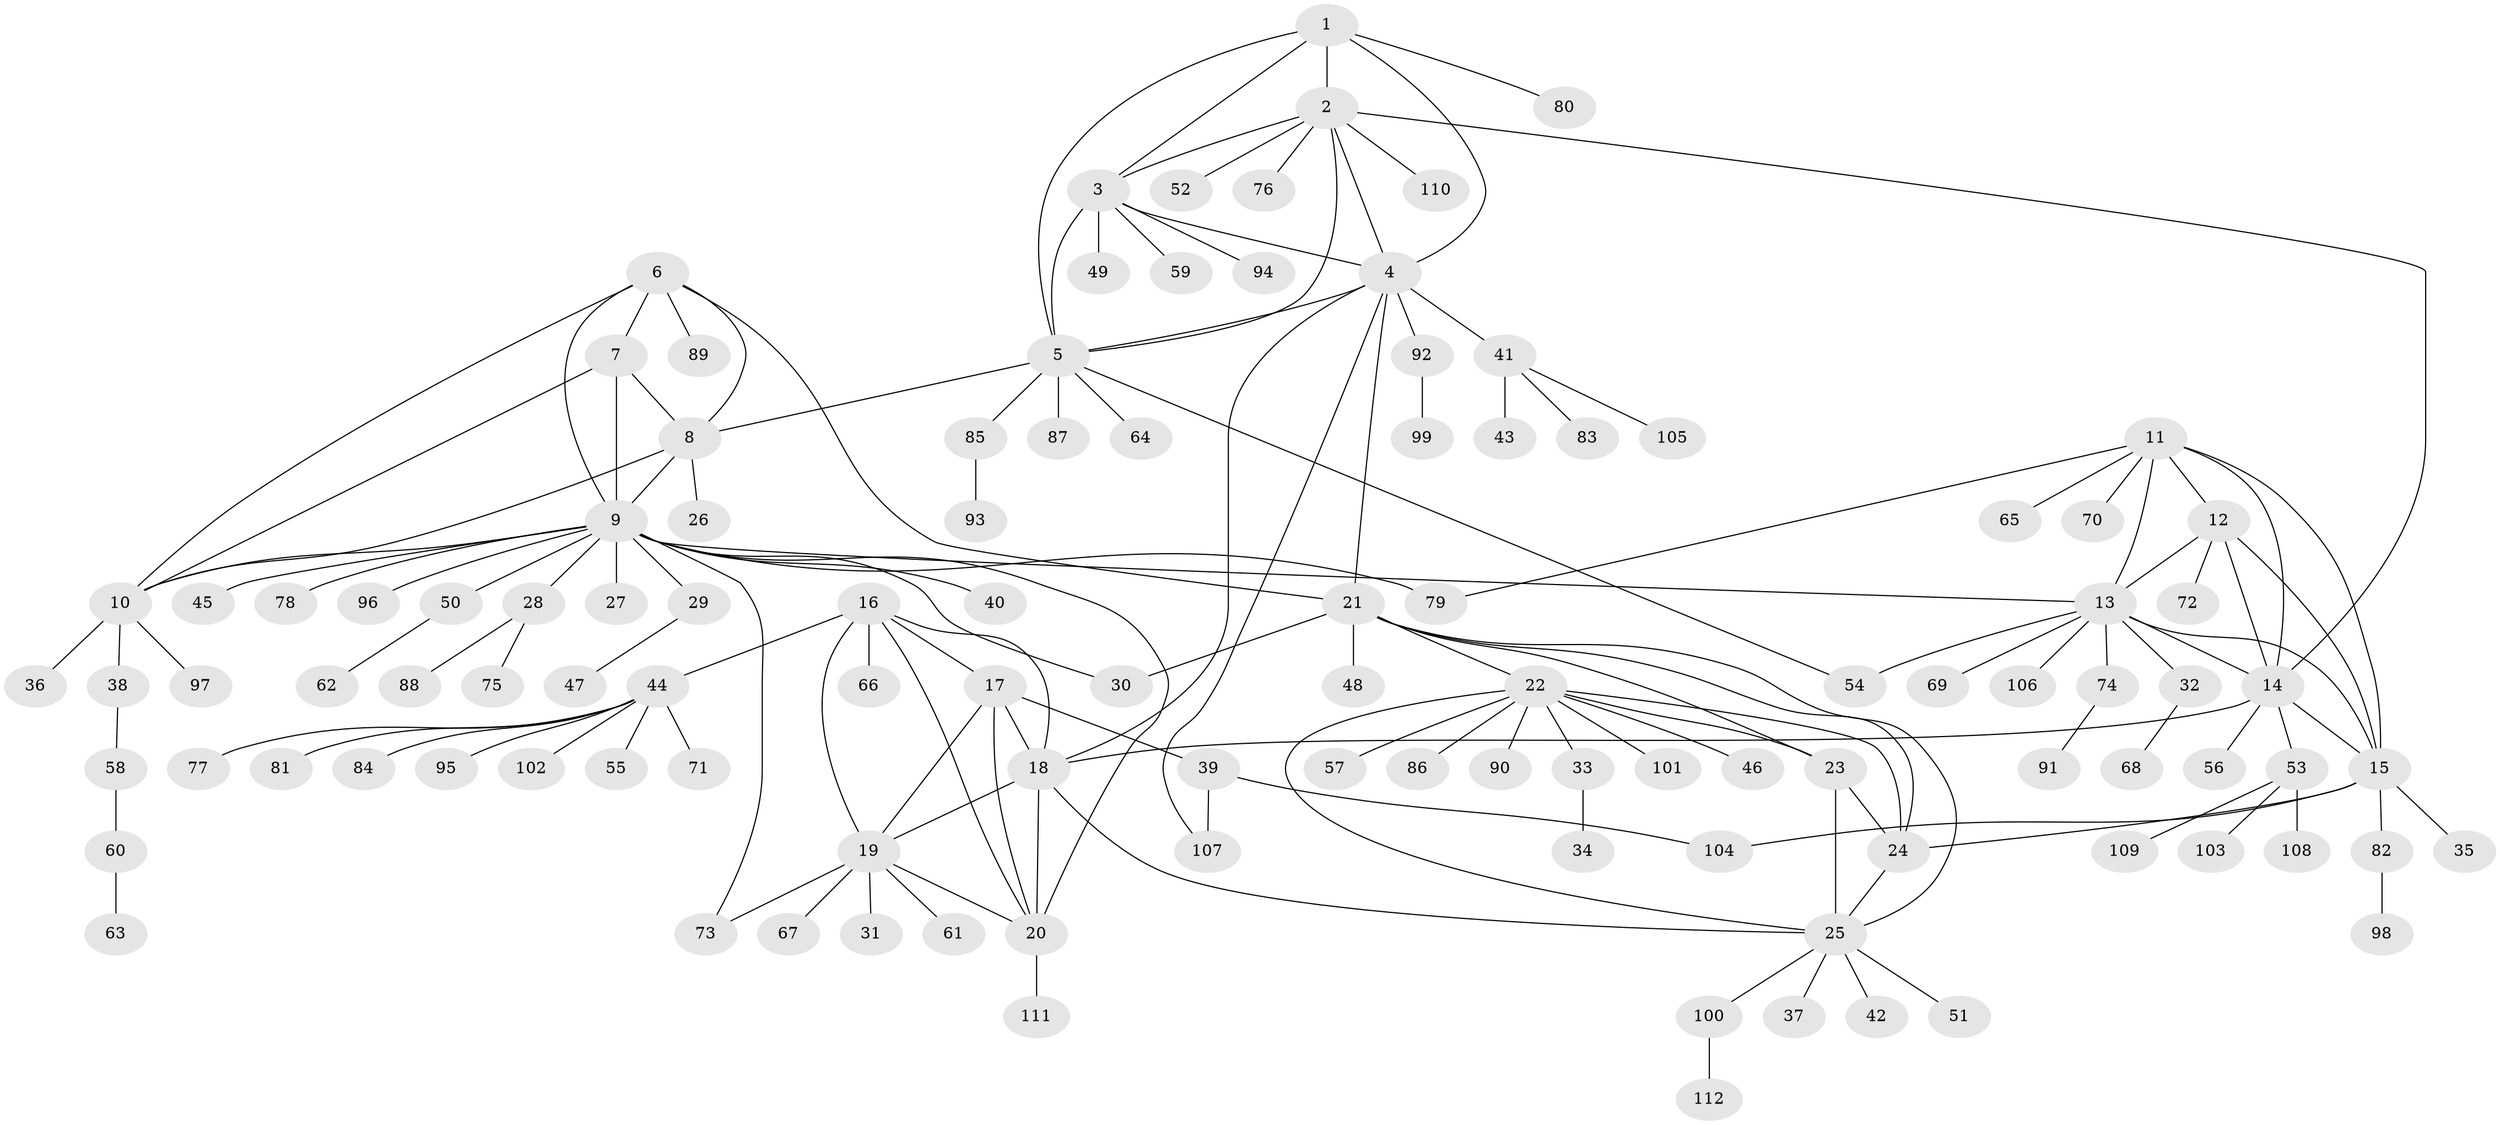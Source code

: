 // Generated by graph-tools (version 1.1) at 2025/37/03/09/25 02:37:28]
// undirected, 112 vertices, 153 edges
graph export_dot {
graph [start="1"]
  node [color=gray90,style=filled];
  1;
  2;
  3;
  4;
  5;
  6;
  7;
  8;
  9;
  10;
  11;
  12;
  13;
  14;
  15;
  16;
  17;
  18;
  19;
  20;
  21;
  22;
  23;
  24;
  25;
  26;
  27;
  28;
  29;
  30;
  31;
  32;
  33;
  34;
  35;
  36;
  37;
  38;
  39;
  40;
  41;
  42;
  43;
  44;
  45;
  46;
  47;
  48;
  49;
  50;
  51;
  52;
  53;
  54;
  55;
  56;
  57;
  58;
  59;
  60;
  61;
  62;
  63;
  64;
  65;
  66;
  67;
  68;
  69;
  70;
  71;
  72;
  73;
  74;
  75;
  76;
  77;
  78;
  79;
  80;
  81;
  82;
  83;
  84;
  85;
  86;
  87;
  88;
  89;
  90;
  91;
  92;
  93;
  94;
  95;
  96;
  97;
  98;
  99;
  100;
  101;
  102;
  103;
  104;
  105;
  106;
  107;
  108;
  109;
  110;
  111;
  112;
  1 -- 2;
  1 -- 3;
  1 -- 4;
  1 -- 5;
  1 -- 80;
  2 -- 3;
  2 -- 4;
  2 -- 5;
  2 -- 14;
  2 -- 52;
  2 -- 76;
  2 -- 110;
  3 -- 4;
  3 -- 5;
  3 -- 49;
  3 -- 59;
  3 -- 94;
  4 -- 5;
  4 -- 18;
  4 -- 21;
  4 -- 41;
  4 -- 92;
  4 -- 107;
  5 -- 8;
  5 -- 54;
  5 -- 64;
  5 -- 85;
  5 -- 87;
  6 -- 7;
  6 -- 8;
  6 -- 9;
  6 -- 10;
  6 -- 21;
  6 -- 89;
  7 -- 8;
  7 -- 9;
  7 -- 10;
  8 -- 9;
  8 -- 10;
  8 -- 26;
  9 -- 10;
  9 -- 13;
  9 -- 20;
  9 -- 27;
  9 -- 28;
  9 -- 29;
  9 -- 30;
  9 -- 40;
  9 -- 45;
  9 -- 50;
  9 -- 73;
  9 -- 78;
  9 -- 79;
  9 -- 96;
  10 -- 36;
  10 -- 38;
  10 -- 97;
  11 -- 12;
  11 -- 13;
  11 -- 14;
  11 -- 15;
  11 -- 65;
  11 -- 70;
  11 -- 79;
  12 -- 13;
  12 -- 14;
  12 -- 15;
  12 -- 72;
  13 -- 14;
  13 -- 15;
  13 -- 32;
  13 -- 54;
  13 -- 69;
  13 -- 74;
  13 -- 106;
  14 -- 15;
  14 -- 18;
  14 -- 53;
  14 -- 56;
  15 -- 24;
  15 -- 35;
  15 -- 82;
  15 -- 104;
  16 -- 17;
  16 -- 18;
  16 -- 19;
  16 -- 20;
  16 -- 44;
  16 -- 66;
  17 -- 18;
  17 -- 19;
  17 -- 20;
  17 -- 39;
  18 -- 19;
  18 -- 20;
  18 -- 25;
  19 -- 20;
  19 -- 31;
  19 -- 61;
  19 -- 67;
  19 -- 73;
  20 -- 111;
  21 -- 22;
  21 -- 23;
  21 -- 24;
  21 -- 25;
  21 -- 30;
  21 -- 48;
  22 -- 23;
  22 -- 24;
  22 -- 25;
  22 -- 33;
  22 -- 46;
  22 -- 57;
  22 -- 86;
  22 -- 90;
  22 -- 101;
  23 -- 24;
  23 -- 25;
  24 -- 25;
  25 -- 37;
  25 -- 42;
  25 -- 51;
  25 -- 100;
  28 -- 75;
  28 -- 88;
  29 -- 47;
  32 -- 68;
  33 -- 34;
  38 -- 58;
  39 -- 104;
  39 -- 107;
  41 -- 43;
  41 -- 83;
  41 -- 105;
  44 -- 55;
  44 -- 71;
  44 -- 77;
  44 -- 81;
  44 -- 84;
  44 -- 95;
  44 -- 102;
  50 -- 62;
  53 -- 103;
  53 -- 108;
  53 -- 109;
  58 -- 60;
  60 -- 63;
  74 -- 91;
  82 -- 98;
  85 -- 93;
  92 -- 99;
  100 -- 112;
}
